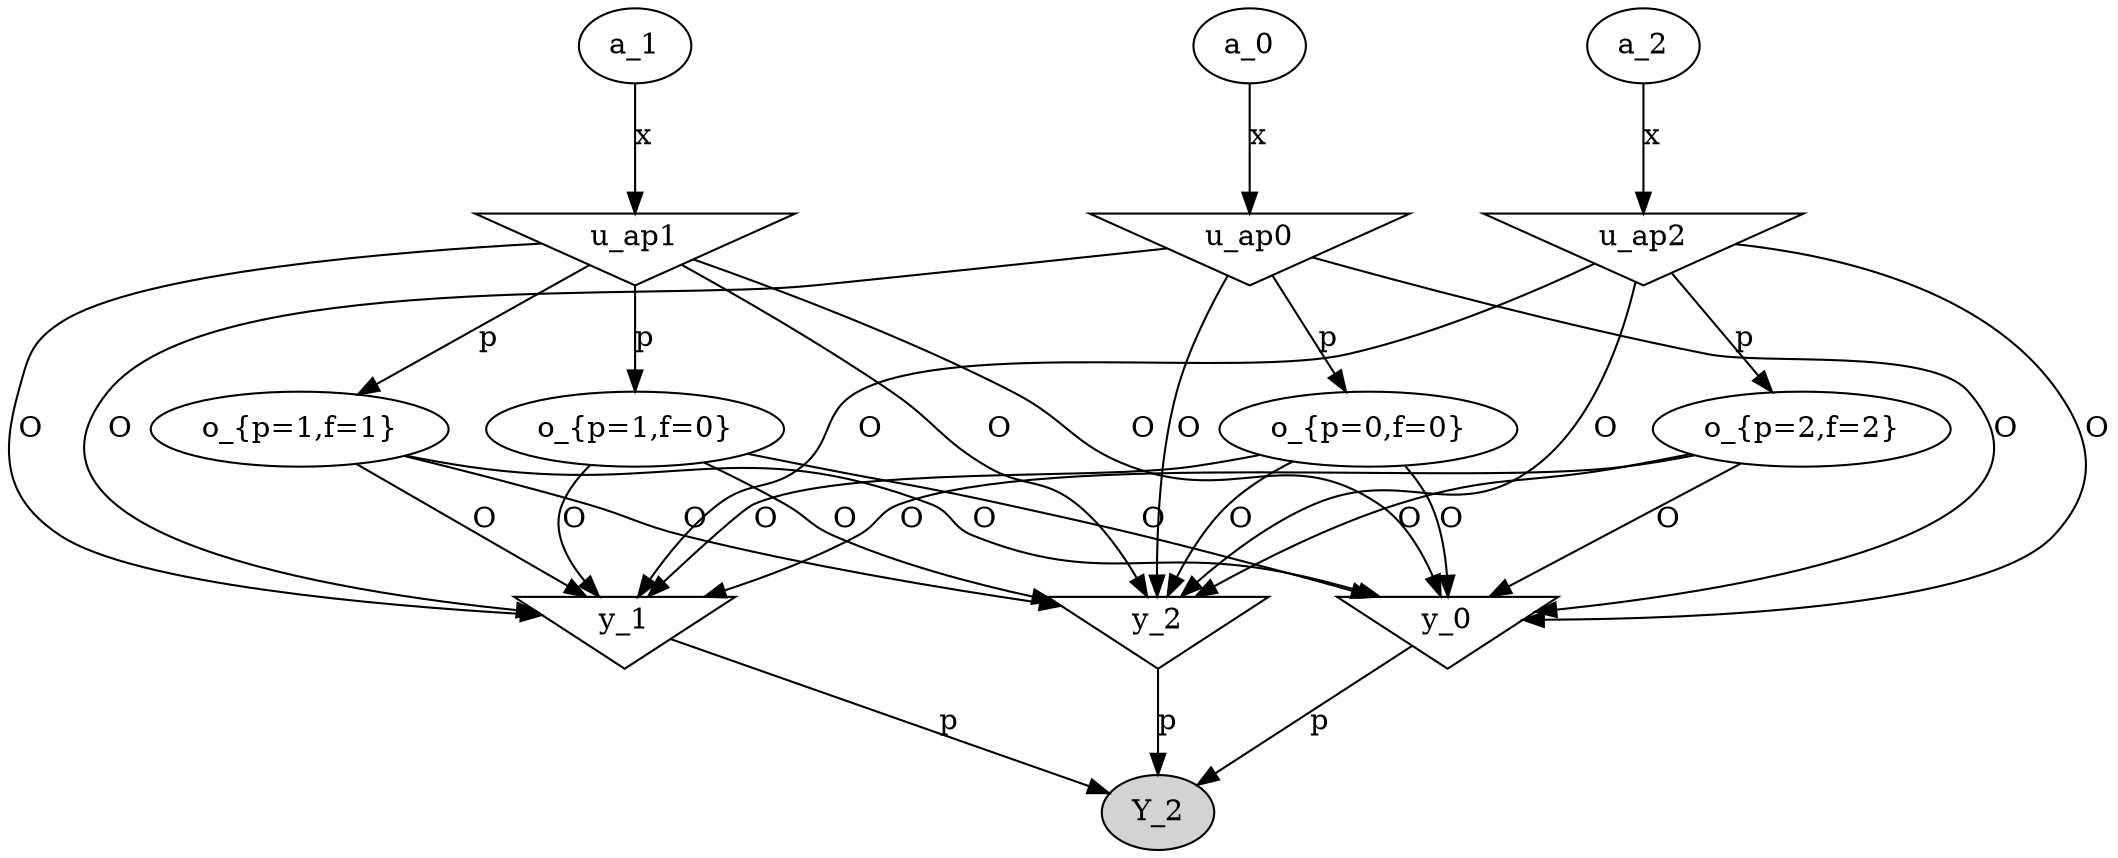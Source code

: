 digraph G {
u_ap0 [shape=invtriangle];
a_0;
a_0 -> u_ap0  [label=x];
"o_{p=0,f=0}";
u_ap0 -> "o_{p=0,f=0}"  [label=p];
y_1 [shape=invtriangle];
u_ap0 -> y_1  [label=O];
u_ap1 [shape=invtriangle];
u_ap1 -> y_1  [label=O];
a_1;
a_1 -> u_ap1  [label=x];
u_ap2 [shape=invtriangle];
u_ap2 -> y_1  [label=O];
a_2;
a_2 -> u_ap2  [label=x];
"o_{p=1,f=1}";
"o_{p=1,f=1}" -> y_1  [label=O];
u_ap1 -> "o_{p=1,f=1}"  [label=p];
"o_{p=2,f=2}";
"o_{p=2,f=2}" -> y_1  [label=O];
u_ap2 -> "o_{p=2,f=2}"  [label=p];
"o_{p=1,f=0}";
"o_{p=1,f=0}" -> y_1  [label=O];
u_ap1 -> "o_{p=1,f=0}"  [label=p];
"o_{p=0,f=0}" -> y_1  [label=O];
y_0 [shape=invtriangle];
u_ap0 -> y_0  [label=O];
u_ap1 -> y_0  [label=O];
u_ap2 -> y_0  [label=O];
"o_{p=1,f=1}" -> y_0  [label=O];
"o_{p=2,f=2}" -> y_0  [label=O];
"o_{p=1,f=0}" -> y_0  [label=O];
"o_{p=0,f=0}" -> y_0  [label=O];
y_2 [shape=invtriangle];
u_ap0 -> y_2  [label=O];
u_ap1 -> y_2  [label=O];
u_ap2 -> y_2  [label=O];
"o_{p=1,f=1}" -> y_2  [label=O];
"o_{p=2,f=2}" -> y_2  [label=O];
"o_{p=1,f=0}" -> y_2  [label=O];
"o_{p=0,f=0}" -> y_2  [label=O];
Y_2 [style=filled];
y_0 -> Y_2  [label=p];
Y_2 [style=filled];
y_1 -> Y_2  [label=p];
Y_2 [style=filled];
y_2 -> Y_2  [label=p];
}
